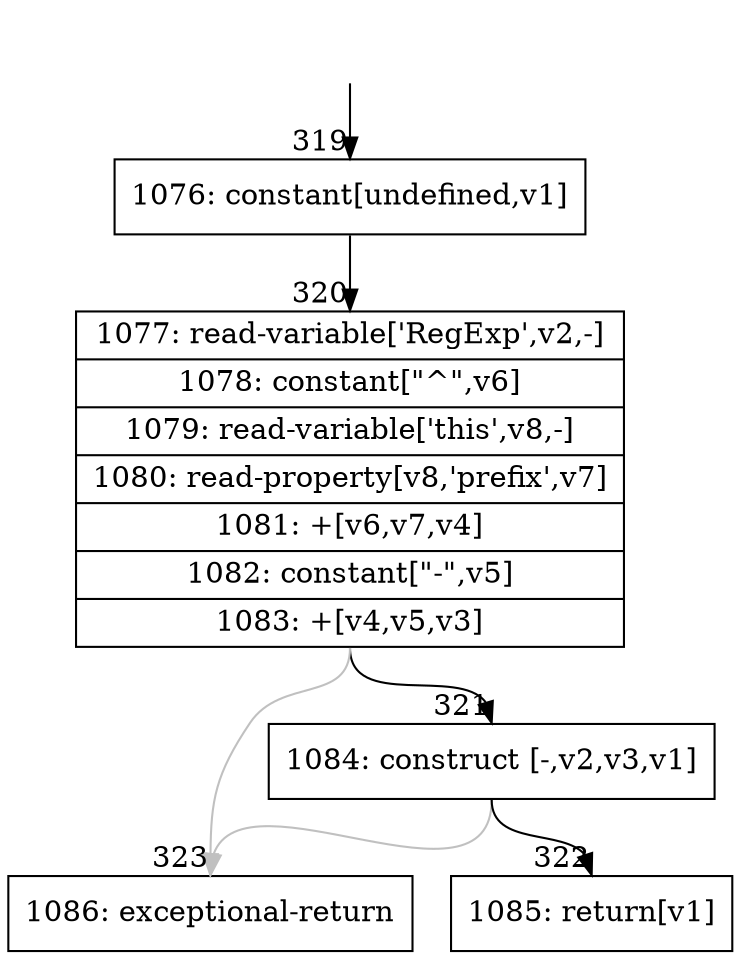digraph {
rankdir="TD"
BB_entry30[shape=none,label=""];
BB_entry30 -> BB319 [tailport=s, headport=n, headlabel="    319"]
BB319 [shape=record label="{1076: constant[undefined,v1]}" ] 
BB319 -> BB320 [tailport=s, headport=n, headlabel="      320"]
BB320 [shape=record label="{1077: read-variable['RegExp',v2,-]|1078: constant[\"^\",v6]|1079: read-variable['this',v8,-]|1080: read-property[v8,'prefix',v7]|1081: +[v6,v7,v4]|1082: constant[\"-\",v5]|1083: +[v4,v5,v3]}" ] 
BB320 -> BB321 [tailport=s, headport=n, headlabel="      321"]
BB320 -> BB323 [tailport=s, headport=n, color=gray, headlabel="      323"]
BB321 [shape=record label="{1084: construct [-,v2,v3,v1]}" ] 
BB321 -> BB322 [tailport=s, headport=n, headlabel="      322"]
BB321 -> BB323 [tailport=s, headport=n, color=gray]
BB322 [shape=record label="{1085: return[v1]}" ] 
BB323 [shape=record label="{1086: exceptional-return}" ] 
//#$~ 307
}
